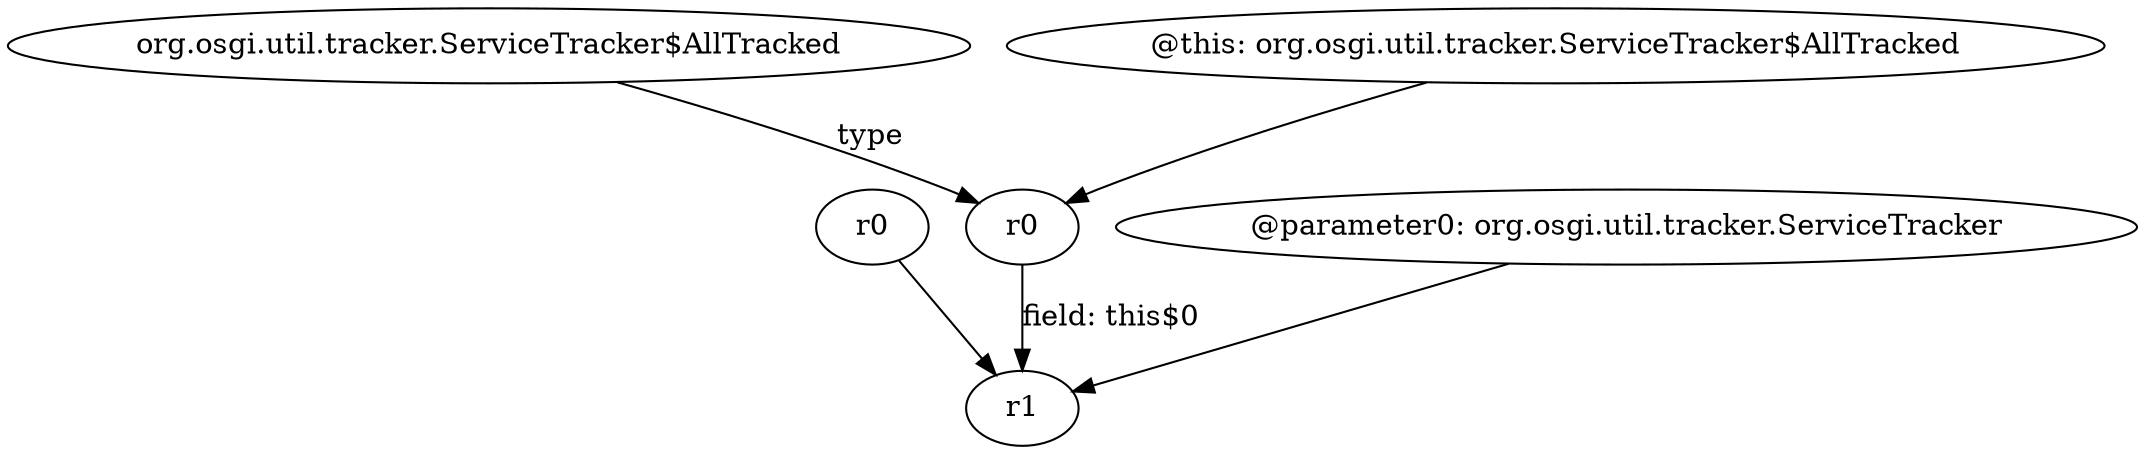 digraph g {
0[label="r0"]
1[label="r1"]
0->1[label=""]
2[label="org.osgi.util.tracker.ServiceTracker$AllTracked"]
3[label="r0"]
2->3[label="type"]
4[label="@parameter0: org.osgi.util.tracker.ServiceTracker"]
4->1[label=""]
3->1[label="field: this$0"]
5[label="@this: org.osgi.util.tracker.ServiceTracker$AllTracked"]
5->3[label=""]
}